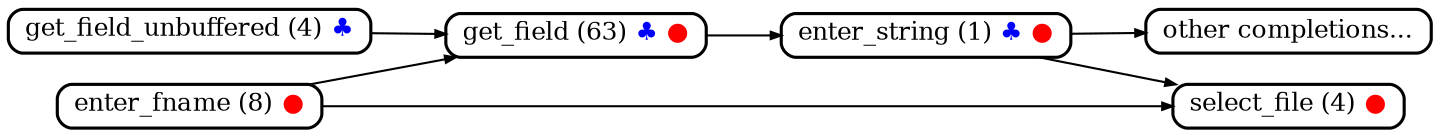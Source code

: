 digraph enter_field
{
	// enter/enter.c 2021-12-07
	graph [
		rankdir="LR"
		nodesep="0.2"
		ranksep="0.5"
		compound="true"
	]

	node [
		shape="Mrecord"
		fontsize="12"
		style="rounded"
		height="0.2"
		penwidth="1.5"
		color="black"
	]

	edge [
		penwidth="1.0"
		arrowsize="0.5"
	]

	// blue    ♣ - CompletionFlags
	// red     ● - Array of Files
	// names abbreviated by 'mutt_'
	completion                [ label=<other completions...> ]
	mutt_enter_fname          [ label=<enter_fname (8) <font color="red">●</font> > ]
	mutt_enter_string         [ label=<enter_string (1) <font color="blue">♣</font> <font color="red">●</font> > ]
	mutt_get_field            [ label=<get_field (63) <font color="blue">♣</font> <font color="red">●</font> > ]
	mutt_get_field_unbuffered [ label=<get_field_unbuffered (4) <font color="blue">♣</font> > ]
	mutt_select_file          [ label=<select_file (4) <font color="red">●</font> > ]

	mutt_enter_fname          -> mutt_get_field
	mutt_enter_fname          -> mutt_select_file
	mutt_enter_string         -> completion
	mutt_enter_string         -> mutt_select_file
	mutt_get_field            -> mutt_enter_string
	mutt_get_field_unbuffered -> mutt_get_field

}
